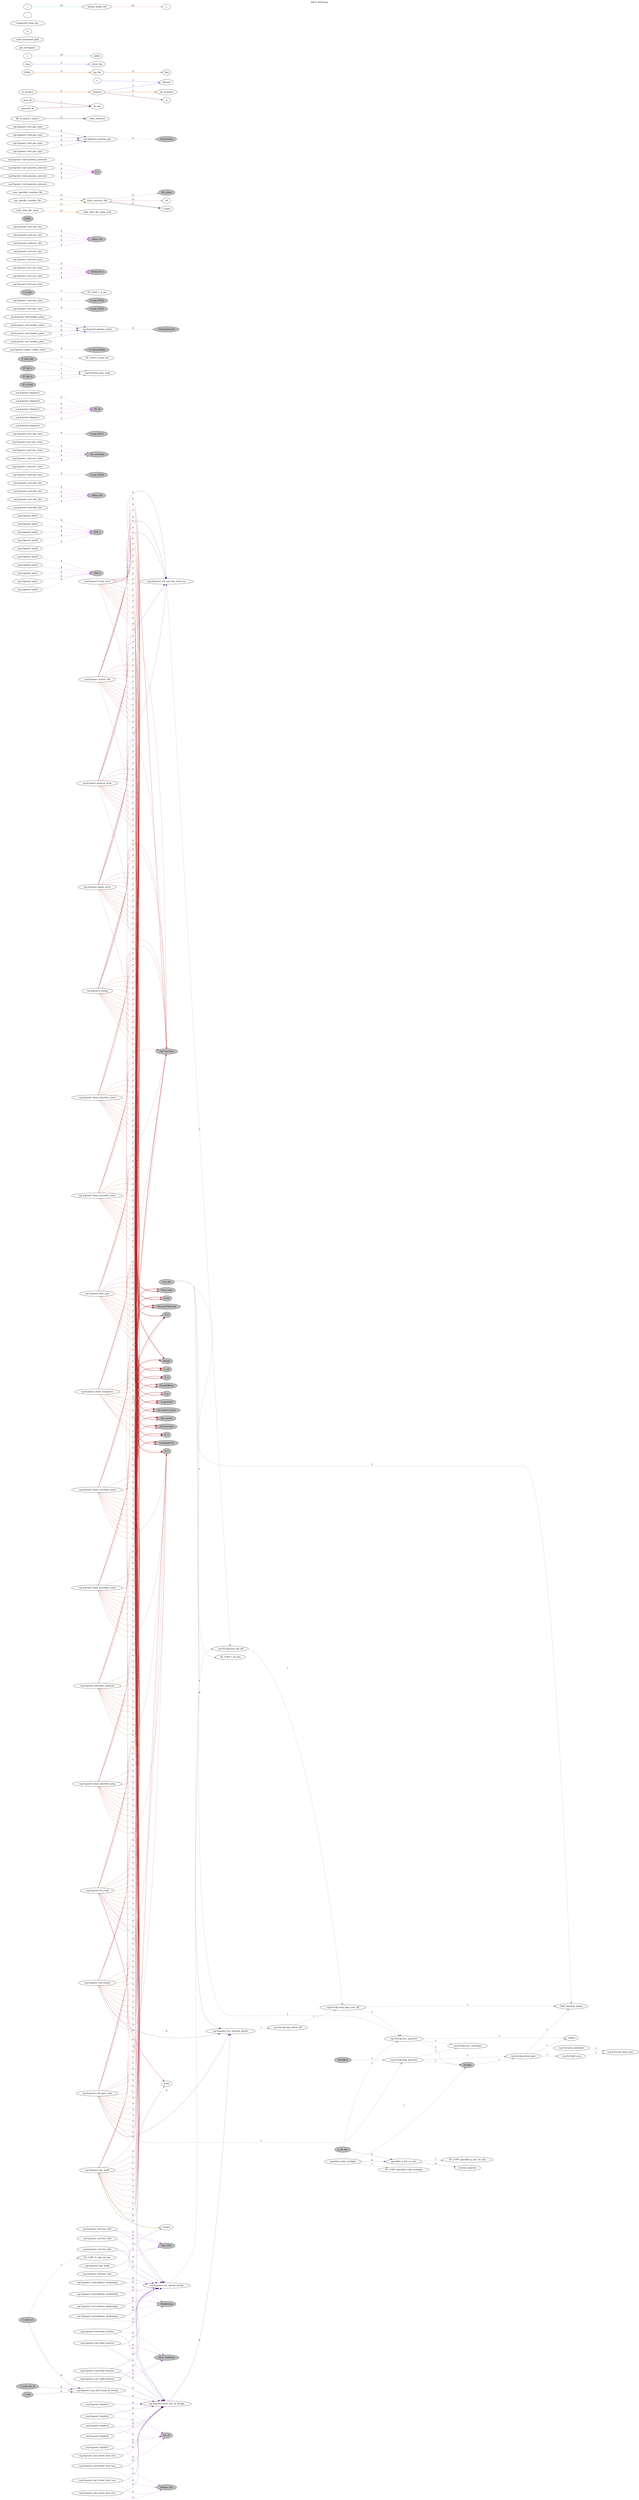 digraph DSGLIPH_None {
	label ="DSGL IPH-None";
	labelloc=top;
	rankdir=LR;
	ranksep="1";
	"D_3" [style=filled, fillcolor=grey]
	"D_4" [style=filled, fillcolor=grey]
	"IAM_T" [style=filled, fillcolor=grey]
	"IAM_L" [style=filled, fillcolor=grey]
	"nModBoil" [style=filled, fillcolor=grey]
	"L_col" [style=filled, fillcolor=grey]
	"OptCharType" [style=filled, fillcolor=grey]
	"D_5" [style=filled, fillcolor=grey]
	"alpha_abs" [style=filled, fillcolor=grey]
	"HLCharType" [style=filled, fillcolor=grey]
	"b_eps_HCE4" [style=filled, fillcolor=grey]
	"T_cold_ref" [style=filled, fillcolor=grey]
	"Tau_envelope" [style=filled, fillcolor=grey]
	"T_hot" [style=filled, fillcolor=grey]
	"HCE_FieldFrac" [style=filled, fillcolor=grey]
	"q_pb_des" [style=filled, fillcolor=grey]
	"Dirt_HCE" [style=filled, fillcolor=grey]
	"Shadowing" [style=filled, fillcolor=grey]
	"b_eps_HCE1" [style=filled, fillcolor=grey]
	"HL_W" [style=filled, fillcolor=grey]
	"Design_loss" [style=filled, fillcolor=grey]
	"nLoops" [style=filled, fillcolor=grey]
	"P_turb_des" [style=filled, fillcolor=grey]
	"HL_dT" [style=filled, fillcolor=grey]
	"b_OpticalTable" [style=filled, fillcolor=grey]
	"fP_hdr_c" [style=filled, fillcolor=grey]
	"fP_hdr_h" [style=filled, fillcolor=grey]
	"T_amb_des_sf" [style=filled, fillcolor=grey]
	"AbsorberMaterial" [style=filled, fillcolor=grey]
	"GlazingIntactIn" [style=filled, fillcolor=grey]
	"D_2" [style=filled, fillcolor=grey]
	"rho_mirror_clean" [style=filled, fillcolor=grey]
	"I_bn_des" [style=filled, fillcolor=grey]
	"b_eps_HCE3" [style=filled, fillcolor=grey]
	"Rough" [style=filled, fillcolor=grey]
	"b_eps_HCE2" [style=filled, fillcolor=grey]
	"dirt_mirror" [style=filled, fillcolor=grey]
	"x_b_des" [style=filled, fillcolor=grey]
	"D_p" [style=filled, fillcolor=grey]
	"A_aperture" [style=filled, fillcolor=grey]
	"TrackingError" [style=filled, fillcolor=grey]
	"EPSILON_4" [style=filled, fillcolor=grey]
	"error" [style=filled, fillcolor=grey]
	"alpha_env" [style=filled, fillcolor=grey]
	"fP_sf_boil" [style=filled, fillcolor=grey]
	"ColAz" [style=filled, fillcolor=grey]
	"Flow_type" [style=filled, fillcolor=grey]
	"file_name" [style=filled, fillcolor=grey]
	"P_a" [style=filled, fillcolor=grey]
	"AnnulusGas" [style=filled, fillcolor=grey]
	"GeomEffects" [style=filled, fillcolor=grey]

	"file_to_key()( f_name )" -> "solar_resource" [label=0, color = black];
	"json_ok" -> "ok_test" [label=1, color = brown4];
	"location" -> "pb_locations" [label=2, color = darkorange3];
	"location" -> "g" [label=1, color = brown4];
	"location" -> "dataset" [label=3, color = lightslateblue];
	"folder" -> "log_file" [label=2, color = darkorange3];
	"msg" -> "show_log" [label=3, color = lightslateblue];
	"csp.lf.geom1.var4.annulus_pressure" -> "P_a" [label=4, style=dashed, color = mediumorchid];
	"csp.lf.geom1.track_error" -> "A_aperture" [label=5, style=dashed, color = firebrick];
	"csp.lf.geom1.track_error" -> "L_col" [label=5, style=dashed, color = firebrick];
	"csp.lf.geom1.track_error" -> "OptCharType" [label=5, style=dashed, color = firebrick];
	"csp.lf.geom1.track_error" -> "TrackingError" [label=5, style=dashed, color = firebrick];
	"csp.lf.geom1.track_error" -> "GeomEffects" [label=5, style=dashed, color = firebrick];
	"csp.lf.geom1.track_error" -> "rho_mirror_clean" [label=5, style=dashed, color = firebrick];
	"csp.lf.geom1.track_error" -> "dirt_mirror" [label=5, style=dashed, color = firebrick];
	"csp.lf.geom1.track_error" -> "error" [label=5, style=dashed, color = firebrick];
	"csp.lf.geom1.track_error" -> "HLCharType" [label=5, style=dashed, color = firebrick];
	"csp.lf.geom1.track_error" -> "D_2" [label=5, style=dashed, color = firebrick];
	"csp.lf.geom1.track_error" -> "D_3" [label=5, style=dashed, color = firebrick];
	"csp.lf.geom1.track_error" -> "D_4" [label=5, style=dashed, color = firebrick];
	"csp.lf.geom1.track_error" -> "D_5" [label=5, style=dashed, color = firebrick];
	"csp.lf.geom1.track_error" -> "D_p" [label=5, style=dashed, color = firebrick];
	"csp.lf.geom1.track_error" -> "Rough" [label=5, style=dashed, color = firebrick];
	"csp.lf.geom1.track_error" -> "Flow_type" [label=5, style=dashed, color = firebrick];
	"csp.lf.geom1.track_error" -> "AbsorberMaterial" [label=5, style=dashed, color = firebrick];
	"csp.lf.geom1.track_error" -> "csp.lf.geom1.coll_opt_loss_norm_inc" [label=6, style=dashed, color = indigo];
	"csp.lf.geom1.rec_thermal_derate" -> "csp.lf.sf.dp.loop_therm_eff" [label=7, style=dashed, color = burlywood4];
	"csp.lf.geom1.var3.abs_abs" -> "alpha_abs" [label=4, style=dashed, color = mediumorchid];
	"nModBoil" -> "csp.lf.sf.dp.loop_aperture" [label=7, style=dashed, color = burlywood4];
	"csp.lf.geom1.hlpolyw2" -> "HL_W" [label=4, style=dashed, color = mediumorchid];
	"csp.lf.geom1.var2.abs_abs" -> "alpha_abs" [label=4, style=dashed, color = mediumorchid];
	"csp.lf.sf.area_multiplier" -> "csp.lf.sf.total_land_area" [label=7, style=dashed, color = burlywood4];
	"csp.lf.geom1.hlpolyt1" -> "HL_dT" [label=4, style=dashed, color = mediumorchid];
	"csp.lf.geom1.hlpolyt1" -> "csp.lf.geom1.heat_loss_at_design" [label=6, style=dashed, color = indigo];
	"csp.lf.sf.dp.total_loop_conv_eff" -> "field_thermal_output" [label=7, style=dashed, color = burlywood4];
	"csp.lf.sf.dp.total_loop_conv_eff" -> "csp.lf.sf.dp.sm1_aperture" [label=7, style=dashed, color = burlywood4];
	"csp.lf.geom1.hlpolyt4" -> "HL_dT" [label=4, style=dashed, color = mediumorchid];
	"csp.lf.geom1.hlpolyt4" -> "csp.lf.geom1.heat_loss_at_design" [label=6, style=dashed, color = indigo];
	"csp.lf.geom1.hlpolyw4" -> "HL_W" [label=4, style=dashed, color = mediumorchid];
	"csp.lf.geom1.var1.bellows_shadowing" -> "Shadowing" [label=4, style=dashed, color = mediumorchid];
	"csp.lf.geom1.var1.bellows_shadowing" -> "csp.lf.geom1.rec_optical_derate" [label=6, style=dashed, color = indigo];
	"csp.lf.geom1.mirror_refl" -> "A_aperture" [label=5, style=dashed, color = firebrick];
	"csp.lf.geom1.mirror_refl" -> "L_col" [label=5, style=dashed, color = firebrick];
	"csp.lf.geom1.mirror_refl" -> "OptCharType" [label=5, style=dashed, color = firebrick];
	"csp.lf.geom1.mirror_refl" -> "TrackingError" [label=5, style=dashed, color = firebrick];
	"csp.lf.geom1.mirror_refl" -> "GeomEffects" [label=5, style=dashed, color = firebrick];
	"csp.lf.geom1.mirror_refl" -> "rho_mirror_clean" [label=5, style=dashed, color = firebrick];
	"csp.lf.geom1.mirror_refl" -> "dirt_mirror" [label=5, style=dashed, color = firebrick];
	"csp.lf.geom1.mirror_refl" -> "error" [label=5, style=dashed, color = firebrick];
	"csp.lf.geom1.mirror_refl" -> "HLCharType" [label=5, style=dashed, color = firebrick];
	"csp.lf.geom1.mirror_refl" -> "D_2" [label=5, style=dashed, color = firebrick];
	"csp.lf.geom1.mirror_refl" -> "D_3" [label=5, style=dashed, color = firebrick];
	"csp.lf.geom1.mirror_refl" -> "D_4" [label=5, style=dashed, color = firebrick];
	"csp.lf.geom1.mirror_refl" -> "D_5" [label=5, style=dashed, color = firebrick];
	"csp.lf.geom1.mirror_refl" -> "D_p" [label=5, style=dashed, color = firebrick];
	"csp.lf.geom1.mirror_refl" -> "Rough" [label=5, style=dashed, color = firebrick];
	"csp.lf.geom1.mirror_refl" -> "Flow_type" [label=5, style=dashed, color = firebrick];
	"csp.lf.geom1.mirror_refl" -> "AbsorberMaterial" [label=5, style=dashed, color = firebrick];
	"csp.lf.geom1.mirror_refl" -> "csp.lf.geom1.coll_opt_loss_norm_inc" [label=6, style=dashed, color = indigo];
	"csp.lf.geom1.var2.bellows_shadowing" -> "Shadowing" [label=4, style=dashed, color = mediumorchid];
	"csp.lf.geom1.var2.bellows_shadowing" -> "csp.lf.geom1.rec_optical_derate" [label=6, style=dashed, color = indigo];
	"csp.lf.geom1.var3.bellows_shadowing" -> "Shadowing" [label=4, style=dashed, color = mediumorchid];
	"csp.lf.geom1.var3.bellows_shadowing" -> "csp.lf.geom1.rec_optical_derate" [label=6, style=dashed, color = indigo];
	"csp.lf.geom1.var4.rated_heat_loss" -> "Design_loss" [label=4, style=dashed, color = mediumorchid];
	"csp.lf.geom1.var4.rated_heat_loss" -> "csp.lf.geom1.heat_loss_at_design" [label=6, style=dashed, color = indigo];
	"csp.lf.geom1.annulus_gas" -> "AnnulusGas" [label=4, style=dashed, color = mediumorchid];
	"csp.lf.geom1.iaml1" -> "IAM_L" [label=4, style=dashed, color = mediumorchid];
	"csp.lf.geom1.diam_absorber_inner" -> "A_aperture" [label=5, style=dashed, color = firebrick];
	"csp.lf.geom1.diam_absorber_inner" -> "L_col" [label=5, style=dashed, color = firebrick];
	"csp.lf.geom1.diam_absorber_inner" -> "OptCharType" [label=5, style=dashed, color = firebrick];
	"csp.lf.geom1.diam_absorber_inner" -> "TrackingError" [label=5, style=dashed, color = firebrick];
	"csp.lf.geom1.diam_absorber_inner" -> "GeomEffects" [label=5, style=dashed, color = firebrick];
	"csp.lf.geom1.diam_absorber_inner" -> "rho_mirror_clean" [label=5, style=dashed, color = firebrick];
	"csp.lf.geom1.diam_absorber_inner" -> "dirt_mirror" [label=5, style=dashed, color = firebrick];
	"csp.lf.geom1.diam_absorber_inner" -> "error" [label=5, style=dashed, color = firebrick];
	"csp.lf.geom1.diam_absorber_inner" -> "HLCharType" [label=5, style=dashed, color = firebrick];
	"csp.lf.geom1.diam_absorber_inner" -> "D_2" [label=5, style=dashed, color = firebrick];
	"csp.lf.geom1.diam_absorber_inner" -> "D_3" [label=5, style=dashed, color = firebrick];
	"csp.lf.geom1.diam_absorber_inner" -> "D_4" [label=5, style=dashed, color = firebrick];
	"csp.lf.geom1.diam_absorber_inner" -> "D_5" [label=5, style=dashed, color = firebrick];
	"csp.lf.geom1.diam_absorber_inner" -> "D_p" [label=5, style=dashed, color = firebrick];
	"csp.lf.geom1.diam_absorber_inner" -> "Rough" [label=5, style=dashed, color = firebrick];
	"csp.lf.geom1.diam_absorber_inner" -> "Flow_type" [label=5, style=dashed, color = firebrick];
	"csp.lf.geom1.diam_absorber_inner" -> "AbsorberMaterial" [label=5, style=dashed, color = firebrick];
	"T_cold_ref" -> "SF_COPY_T_cold_ref_des" [label=7, style=dashed, color = burlywood4];
	"T_cold_ref" -> "csp.lf.geom1.avg_field_temp_dt_design" [label=6, style=dashed, color = indigo];
	"csp.lf.geom1.var4.abs_emis" -> "b_eps_HCE4" [label=4, style=dashed, color = mediumorchid];
	"csp.lf.geom2.opt_mode" -> "mode2" [label=8, color = azure4];
	"T_hot" -> "csp.lf.geom1.avg_field_temp_dt_design" [label=6, style=dashed, color = indigo];
	"csp.lf.sf.dp.sm1_aperture" -> "solarm" [label=7, style=dashed, color = burlywood4];
	"csp.lf.sf.dp.sm1_aperture" -> "nLoops" [label=7, style=dashed, color = burlywood4];
	"csp.lf.sf.dp.sm1_aperture" -> "csp.lf.sf.dp.sm1_numloops" [label=7, style=dashed, color = burlywood4];
	"csp.lf.geom1.iaml3" -> "IAM_L" [label=4, style=dashed, color = mediumorchid];
	"q_pb_des" -> "specified_q_dot_rec_des" [label=9, style=dashed, color = darkorchid4];
	"q_pb_des" -> "csp.lf.sf.dp.sm1_aperture" [label=7, style=dashed, color = burlywood4];
	"csp.lf.geom1.hlpolyw3" -> "HL_W" [label=4, style=dashed, color = mediumorchid];
	"csp.lf.geom1.iamt0" -> "IAM_T" [label=4, style=dashed, color = mediumorchid];
	"csp.lf.geom1.var2.field_fraction" -> "HCE_FieldFrac" [label=4, style=dashed, color = mediumorchid];
	"csp.lf.geom1.var2.field_fraction" -> "csp.lf.geom1.rec_optical_derate" [label=6, style=dashed, color = indigo];
	"csp.lf.geom1.var2.field_fraction" -> "csp.lf.geom1.heat_loss_at_design" [label=6, style=dashed, color = indigo];
	"csp.lf.geom1.absorber_material" -> "A_aperture" [label=5, style=dashed, color = firebrick];
	"csp.lf.geom1.absorber_material" -> "L_col" [label=5, style=dashed, color = firebrick];
	"csp.lf.geom1.absorber_material" -> "OptCharType" [label=5, style=dashed, color = firebrick];
	"csp.lf.geom1.absorber_material" -> "TrackingError" [label=5, style=dashed, color = firebrick];
	"csp.lf.geom1.absorber_material" -> "GeomEffects" [label=5, style=dashed, color = firebrick];
	"csp.lf.geom1.absorber_material" -> "rho_mirror_clean" [label=5, style=dashed, color = firebrick];
	"csp.lf.geom1.absorber_material" -> "dirt_mirror" [label=5, style=dashed, color = firebrick];
	"csp.lf.geom1.absorber_material" -> "error" [label=5, style=dashed, color = firebrick];
	"csp.lf.geom1.absorber_material" -> "HLCharType" [label=5, style=dashed, color = firebrick];
	"csp.lf.geom1.absorber_material" -> "D_2" [label=5, style=dashed, color = firebrick];
	"csp.lf.geom1.absorber_material" -> "D_3" [label=5, style=dashed, color = firebrick];
	"csp.lf.geom1.absorber_material" -> "D_4" [label=5, style=dashed, color = firebrick];
	"csp.lf.geom1.absorber_material" -> "D_5" [label=5, style=dashed, color = firebrick];
	"csp.lf.geom1.absorber_material" -> "D_p" [label=5, style=dashed, color = firebrick];
	"csp.lf.geom1.absorber_material" -> "Rough" [label=5, style=dashed, color = firebrick];
	"csp.lf.geom1.absorber_material" -> "Flow_type" [label=5, style=dashed, color = firebrick];
	"csp.lf.geom1.absorber_material" -> "AbsorberMaterial" [label=5, style=dashed, color = firebrick];
	"csp.lf.geom1.var1.env_trans" -> "Tau_envelope" [label=4, style=dashed, color = mediumorchid];
	"x" -> "paths" [label=10, color = aquamarine3];
	"csp.lf.geom1.var4.broken_glass" -> "csp.lf.geom1.glazing_intact" [label=6, style=dashed, color = indigo];
	"csp.lf.geom1.diam_envelope_inner" -> "A_aperture" [label=5, style=dashed, color = firebrick];
	"csp.lf.geom1.diam_envelope_inner" -> "L_col" [label=5, style=dashed, color = firebrick];
	"csp.lf.geom1.diam_envelope_inner" -> "OptCharType" [label=5, style=dashed, color = firebrick];
	"csp.lf.geom1.diam_envelope_inner" -> "TrackingError" [label=5, style=dashed, color = firebrick];
	"csp.lf.geom1.diam_envelope_inner" -> "GeomEffects" [label=5, style=dashed, color = firebrick];
	"csp.lf.geom1.diam_envelope_inner" -> "rho_mirror_clean" [label=5, style=dashed, color = firebrick];
	"csp.lf.geom1.diam_envelope_inner" -> "dirt_mirror" [label=5, style=dashed, color = firebrick];
	"csp.lf.geom1.diam_envelope_inner" -> "error" [label=5, style=dashed, color = firebrick];
	"csp.lf.geom1.diam_envelope_inner" -> "HLCharType" [label=5, style=dashed, color = firebrick];
	"csp.lf.geom1.diam_envelope_inner" -> "D_2" [label=5, style=dashed, color = firebrick];
	"csp.lf.geom1.diam_envelope_inner" -> "D_3" [label=5, style=dashed, color = firebrick];
	"csp.lf.geom1.diam_envelope_inner" -> "D_4" [label=5, style=dashed, color = firebrick];
	"csp.lf.geom1.diam_envelope_inner" -> "D_5" [label=5, style=dashed, color = firebrick];
	"csp.lf.geom1.diam_envelope_inner" -> "D_p" [label=5, style=dashed, color = firebrick];
	"csp.lf.geom1.diam_envelope_inner" -> "Rough" [label=5, style=dashed, color = firebrick];
	"csp.lf.geom1.diam_envelope_inner" -> "Flow_type" [label=5, style=dashed, color = firebrick];
	"csp.lf.geom1.diam_envelope_inner" -> "AbsorberMaterial" [label=5, style=dashed, color = firebrick];
	"csp.lf.geom1.var1.field_fraction" -> "HCE_FieldFrac" [label=4, style=dashed, color = mediumorchid];
	"csp.lf.geom1.var1.field_fraction" -> "csp.lf.geom1.rec_optical_derate" [label=6, style=dashed, color = indigo];
	"csp.lf.geom1.var1.field_fraction" -> "csp.lf.geom1.heat_loss_at_design" [label=6, style=dashed, color = indigo];
	"csp.lf.geom1.var4.field_fraction" -> "HCE_FieldFrac" [label=4, style=dashed, color = mediumorchid];
	"csp.lf.geom1.var4.field_fraction" -> "csp.lf.geom1.rec_optical_derate" [label=6, style=dashed, color = indigo];
	"csp.lf.geom1.var4.field_fraction" -> "csp.lf.geom1.heat_loss_at_design" [label=6, style=dashed, color = indigo];
	"csp.lf.geom1.var1.abs_abs" -> "alpha_abs" [label=4, style=dashed, color = mediumorchid];
	"csp.lf.geom1.var4.env_emis" -> "EPSILON_4" [label=4, style=dashed, color = mediumorchid];
	"csp.lf.geom1.hlpolyt2" -> "HL_dT" [label=4, style=dashed, color = mediumorchid];
	"csp.lf.geom1.hlpolyt2" -> "csp.lf.geom1.heat_loss_at_design" [label=6, style=dashed, color = indigo];
	"csp.lf.geom1.var1.env_emis" -> "EPSILON_4" [label=4, style=dashed, color = mediumorchid];
	"csp.lf.geom1.var4.hce_dirt" -> "Dirt_HCE" [label=4, style=dashed, color = mediumorchid];
	"csp.lf.geom1.var4.hce_dirt" -> "csp.lf.geom1.rec_optical_derate" [label=6, style=dashed, color = indigo];
	"csp.lf.geom1.var3.gas_type" -> "csp.lf.geom1.annulus_gas" [label=6, style=dashed, color = indigo];
	"csp.lf.geom1.flow_type" -> "A_aperture" [label=5, style=dashed, color = firebrick];
	"csp.lf.geom1.flow_type" -> "L_col" [label=5, style=dashed, color = firebrick];
	"csp.lf.geom1.flow_type" -> "OptCharType" [label=5, style=dashed, color = firebrick];
	"csp.lf.geom1.flow_type" -> "TrackingError" [label=5, style=dashed, color = firebrick];
	"csp.lf.geom1.flow_type" -> "GeomEffects" [label=5, style=dashed, color = firebrick];
	"csp.lf.geom1.flow_type" -> "rho_mirror_clean" [label=5, style=dashed, color = firebrick];
	"csp.lf.geom1.flow_type" -> "dirt_mirror" [label=5, style=dashed, color = firebrick];
	"csp.lf.geom1.flow_type" -> "error" [label=5, style=dashed, color = firebrick];
	"csp.lf.geom1.flow_type" -> "HLCharType" [label=5, style=dashed, color = firebrick];
	"csp.lf.geom1.flow_type" -> "D_2" [label=5, style=dashed, color = firebrick];
	"csp.lf.geom1.flow_type" -> "D_3" [label=5, style=dashed, color = firebrick];
	"csp.lf.geom1.flow_type" -> "D_4" [label=5, style=dashed, color = firebrick];
	"csp.lf.geom1.flow_type" -> "D_5" [label=5, style=dashed, color = firebrick];
	"csp.lf.geom1.flow_type" -> "D_p" [label=5, style=dashed, color = firebrick];
	"csp.lf.geom1.flow_type" -> "Rough" [label=5, style=dashed, color = firebrick];
	"csp.lf.geom1.flow_type" -> "Flow_type" [label=5, style=dashed, color = firebrick];
	"csp.lf.geom1.flow_type" -> "AbsorberMaterial" [label=5, style=dashed, color = firebrick];
	"csp.lf.geom1.soiling" -> "A_aperture" [label=5, style=dashed, color = firebrick];
	"csp.lf.geom1.soiling" -> "L_col" [label=5, style=dashed, color = firebrick];
	"csp.lf.geom1.soiling" -> "OptCharType" [label=5, style=dashed, color = firebrick];
	"csp.lf.geom1.soiling" -> "TrackingError" [label=5, style=dashed, color = firebrick];
	"csp.lf.geom1.soiling" -> "GeomEffects" [label=5, style=dashed, color = firebrick];
	"csp.lf.geom1.soiling" -> "rho_mirror_clean" [label=5, style=dashed, color = firebrick];
	"csp.lf.geom1.soiling" -> "dirt_mirror" [label=5, style=dashed, color = firebrick];
	"csp.lf.geom1.soiling" -> "error" [label=5, style=dashed, color = firebrick];
	"csp.lf.geom1.soiling" -> "HLCharType" [label=5, style=dashed, color = firebrick];
	"csp.lf.geom1.soiling" -> "D_2" [label=5, style=dashed, color = firebrick];
	"csp.lf.geom1.soiling" -> "D_3" [label=5, style=dashed, color = firebrick];
	"csp.lf.geom1.soiling" -> "D_4" [label=5, style=dashed, color = firebrick];
	"csp.lf.geom1.soiling" -> "D_5" [label=5, style=dashed, color = firebrick];
	"csp.lf.geom1.soiling" -> "D_p" [label=5, style=dashed, color = firebrick];
	"csp.lf.geom1.soiling" -> "Rough" [label=5, style=dashed, color = firebrick];
	"csp.lf.geom1.soiling" -> "Flow_type" [label=5, style=dashed, color = firebrick];
	"csp.lf.geom1.soiling" -> "AbsorberMaterial" [label=5, style=dashed, color = firebrick];
	"csp.lf.geom1.soiling" -> "csp.lf.geom1.coll_opt_loss_norm_inc" [label=6, style=dashed, color = indigo];
	"nLoops" -> "csp.lf.sf.dp.actual_aper" [label=7, style=dashed, color = burlywood4];
	"csp.lf.geom1.iaml2" -> "IAM_L" [label=4, style=dashed, color = mediumorchid];
	"P_turb_des" -> "SF_COPY_P_turb_des" [label=7, style=dashed, color = burlywood4];
	"P_turb_des" -> "csp.lf.sf.total_pres_drop" [label=7, style=dashed, color = burlywood4];
	"in_location" -> "location" [label=2, color = darkorange3];
	"csp.lf.geom1.hlpolyt3" -> "HL_dT" [label=4, style=dashed, color = mediumorchid];
	"csp.lf.geom1.hlpolyt3" -> "csp.lf.geom1.heat_loss_at_design" [label=6, style=dashed, color = indigo];
	"fP_hdr_c" -> "csp.lf.sf.total_pres_drop" [label=7, style=dashed, color = burlywood4];
	"csp.lf.geom1.glazing_intact" -> "GlazingIntactIn" [label=4, style=dashed, color = mediumorchid];
	"csp.lf.sf.dp.loop_opt_eff" -> "csp.lf.sf.dp.total_loop_conv_eff" [label=7, style=dashed, color = burlywood4];
	"csp.lf.geom1.general_error" -> "A_aperture" [label=5, style=dashed, color = firebrick];
	"csp.lf.geom1.general_error" -> "L_col" [label=5, style=dashed, color = firebrick];
	"csp.lf.geom1.general_error" -> "OptCharType" [label=5, style=dashed, color = firebrick];
	"csp.lf.geom1.general_error" -> "TrackingError" [label=5, style=dashed, color = firebrick];
	"csp.lf.geom1.general_error" -> "GeomEffects" [label=5, style=dashed, color = firebrick];
	"csp.lf.geom1.general_error" -> "rho_mirror_clean" [label=5, style=dashed, color = firebrick];
	"csp.lf.geom1.general_error" -> "dirt_mirror" [label=5, style=dashed, color = firebrick];
	"csp.lf.geom1.general_error" -> "error" [label=5, style=dashed, color = firebrick];
	"csp.lf.geom1.general_error" -> "HLCharType" [label=5, style=dashed, color = firebrick];
	"csp.lf.geom1.general_error" -> "D_2" [label=5, style=dashed, color = firebrick];
	"csp.lf.geom1.general_error" -> "D_3" [label=5, style=dashed, color = firebrick];
	"csp.lf.geom1.general_error" -> "D_4" [label=5, style=dashed, color = firebrick];
	"csp.lf.geom1.general_error" -> "D_5" [label=5, style=dashed, color = firebrick];
	"csp.lf.geom1.general_error" -> "D_p" [label=5, style=dashed, color = firebrick];
	"csp.lf.geom1.general_error" -> "Rough" [label=5, style=dashed, color = firebrick];
	"csp.lf.geom1.general_error" -> "Flow_type" [label=5, style=dashed, color = firebrick];
	"csp.lf.geom1.general_error" -> "AbsorberMaterial" [label=5, style=dashed, color = firebrick];
	"csp.lf.geom1.general_error" -> "csp.lf.geom1.coll_opt_loss_norm_inc" [label=6, style=dashed, color = indigo];
	"csp.lf.geom1.var3.broken_glass" -> "csp.lf.geom1.glazing_intact" [label=6, style=dashed, color = indigo];
	"fP_hdr_h" -> "csp.lf.sf.total_pres_drop" [label=7, style=dashed, color = burlywood4];
	"csp.lf.geom1.inner_roughness" -> "A_aperture" [label=5, style=dashed, color = firebrick];
	"csp.lf.geom1.inner_roughness" -> "L_col" [label=5, style=dashed, color = firebrick];
	"csp.lf.geom1.inner_roughness" -> "OptCharType" [label=5, style=dashed, color = firebrick];
	"csp.lf.geom1.inner_roughness" -> "TrackingError" [label=5, style=dashed, color = firebrick];
	"csp.lf.geom1.inner_roughness" -> "GeomEffects" [label=5, style=dashed, color = firebrick];
	"csp.lf.geom1.inner_roughness" -> "rho_mirror_clean" [label=5, style=dashed, color = firebrick];
	"csp.lf.geom1.inner_roughness" -> "dirt_mirror" [label=5, style=dashed, color = firebrick];
	"csp.lf.geom1.inner_roughness" -> "error" [label=5, style=dashed, color = firebrick];
	"csp.lf.geom1.inner_roughness" -> "HLCharType" [label=5, style=dashed, color = firebrick];
	"csp.lf.geom1.inner_roughness" -> "D_2" [label=5, style=dashed, color = firebrick];
	"csp.lf.geom1.inner_roughness" -> "D_3" [label=5, style=dashed, color = firebrick];
	"csp.lf.geom1.inner_roughness" -> "D_4" [label=5, style=dashed, color = firebrick];
	"csp.lf.geom1.inner_roughness" -> "D_5" [label=5, style=dashed, color = firebrick];
	"csp.lf.geom1.inner_roughness" -> "D_p" [label=5, style=dashed, color = firebrick];
	"csp.lf.geom1.inner_roughness" -> "Rough" [label=5, style=dashed, color = firebrick];
	"csp.lf.geom1.inner_roughness" -> "Flow_type" [label=5, style=dashed, color = firebrick];
	"csp.lf.geom1.inner_roughness" -> "AbsorberMaterial" [label=5, style=dashed, color = firebrick];
	"csp.lf.geom1.var2.broken_glass" -> "csp.lf.geom1.glazing_intact" [label=6, style=dashed, color = indigo];
	"csp.lf.geom1.coll_length" -> "A_aperture" [label=5, style=dashed, color = firebrick];
	"csp.lf.geom1.coll_length" -> "L_col" [label=5, style=dashed, color = firebrick];
	"csp.lf.geom1.coll_length" -> "OptCharType" [label=5, style=dashed, color = firebrick];
	"csp.lf.geom1.coll_length" -> "TrackingError" [label=5, style=dashed, color = firebrick];
	"csp.lf.geom1.coll_length" -> "GeomEffects" [label=5, style=dashed, color = firebrick];
	"csp.lf.geom1.coll_length" -> "rho_mirror_clean" [label=5, style=dashed, color = firebrick];
	"csp.lf.geom1.coll_length" -> "dirt_mirror" [label=5, style=dashed, color = firebrick];
	"csp.lf.geom1.coll_length" -> "error" [label=5, style=dashed, color = firebrick];
	"csp.lf.geom1.coll_length" -> "HLCharType" [label=5, style=dashed, color = firebrick];
	"csp.lf.geom1.coll_length" -> "D_2" [label=5, style=dashed, color = firebrick];
	"csp.lf.geom1.coll_length" -> "D_3" [label=5, style=dashed, color = firebrick];
	"csp.lf.geom1.coll_length" -> "D_4" [label=5, style=dashed, color = firebrick];
	"csp.lf.geom1.coll_length" -> "D_5" [label=5, style=dashed, color = firebrick];
	"csp.lf.geom1.coll_length" -> "D_p" [label=5, style=dashed, color = firebrick];
	"csp.lf.geom1.coll_length" -> "Rough" [label=5, style=dashed, color = firebrick];
	"csp.lf.geom1.coll_length" -> "Flow_type" [label=5, style=dashed, color = firebrick];
	"csp.lf.geom1.coll_length" -> "AbsorberMaterial" [label=5, style=dashed, color = firebrick];
	"csp.lf.geom1.coll_length" -> "csp.lf.geom1.rec_thermal_derate" [label=6, style=dashed, color = indigo];
	"csp.lf.sf.field_area" -> "csp.lf.sf.total_land_area" [label=7, style=dashed, color = burlywood4];
	"csp.lf.geom1.iamt2" -> "IAM_T" [label=4, style=dashed, color = mediumorchid];
	"csp.lf.geom1.var1.env_abs" -> "alpha_env" [label=4, style=dashed, color = mediumorchid];
	"T_amb_des_sf" -> "csp.lf.geom1.avg_field_temp_dt_design" [label=6, style=dashed, color = indigo];
	"csp.lf.geom1.iamt3" -> "IAM_T" [label=4, style=dashed, color = mediumorchid];
	"csp.lf.geom1.iamt1" -> "IAM_T" [label=4, style=dashed, color = mediumorchid];
	"csp.lf.geom1.var1.rated_heat_loss" -> "Design_loss" [label=4, style=dashed, color = mediumorchid];
	"csp.lf.geom1.var1.rated_heat_loss" -> "csp.lf.geom1.heat_loss_at_design" [label=6, style=dashed, color = indigo];
	"csp.lf.geom1.var4.gas_type" -> "csp.lf.geom1.annulus_gas" [label=6, style=dashed, color = indigo];
	"csp.lf.geom1.var2.gas_type" -> "csp.lf.geom1.annulus_gas" [label=6, style=dashed, color = indigo];
	"csp.lf.geom1.hlpolyw1" -> "HL_W" [label=4, style=dashed, color = mediumorchid];
	"csp.lf.geom1.rec_optical_derate" -> "csp.lf.sf.dp.loop_opt_eff" [label=7, style=dashed, color = burlywood4];
	"csp.lf.sf.dp.loop_therm_eff" -> "csp.lf.sf.dp.total_loop_conv_eff" [label=7, style=dashed, color = burlywood4];
	"csp.lf.geom1.var1.gas_type" -> "csp.lf.geom1.annulus_gas" [label=6, style=dashed, color = indigo];
	"csp.lf.geom1.var4.bellows_shadowing" -> "Shadowing" [label=4, style=dashed, color = mediumorchid];
	"csp.lf.geom1.var4.bellows_shadowing" -> "csp.lf.geom1.rec_optical_derate" [label=6, style=dashed, color = indigo];
	"csp.lf.geom1.var1.abs_emis" -> "b_eps_HCE1" [label=4, style=dashed, color = mediumorchid];
	"csp.lf.geom1.solpos_collinc_table" -> "b_OpticalTable" [label=4, style=dashed, color = mediumorchid];
	"csp.lf.geom1.diam_absorber_outer" -> "A_aperture" [label=5, style=dashed, color = firebrick];
	"csp.lf.geom1.diam_absorber_outer" -> "L_col" [label=5, style=dashed, color = firebrick];
	"csp.lf.geom1.diam_absorber_outer" -> "OptCharType" [label=5, style=dashed, color = firebrick];
	"csp.lf.geom1.diam_absorber_outer" -> "TrackingError" [label=5, style=dashed, color = firebrick];
	"csp.lf.geom1.diam_absorber_outer" -> "GeomEffects" [label=5, style=dashed, color = firebrick];
	"csp.lf.geom1.diam_absorber_outer" -> "rho_mirror_clean" [label=5, style=dashed, color = firebrick];
	"csp.lf.geom1.diam_absorber_outer" -> "dirt_mirror" [label=5, style=dashed, color = firebrick];
	"csp.lf.geom1.diam_absorber_outer" -> "error" [label=5, style=dashed, color = firebrick];
	"csp.lf.geom1.diam_absorber_outer" -> "HLCharType" [label=5, style=dashed, color = firebrick];
	"csp.lf.geom1.diam_absorber_outer" -> "D_2" [label=5, style=dashed, color = firebrick];
	"csp.lf.geom1.diam_absorber_outer" -> "D_3" [label=5, style=dashed, color = firebrick];
	"csp.lf.geom1.diam_absorber_outer" -> "D_4" [label=5, style=dashed, color = firebrick];
	"csp.lf.geom1.diam_absorber_outer" -> "D_5" [label=5, style=dashed, color = firebrick];
	"csp.lf.geom1.diam_absorber_outer" -> "D_p" [label=5, style=dashed, color = firebrick];
	"csp.lf.geom1.diam_absorber_outer" -> "Rough" [label=5, style=dashed, color = firebrick];
	"csp.lf.geom1.diam_absorber_outer" -> "Flow_type" [label=5, style=dashed, color = firebrick];
	"csp.lf.geom1.diam_absorber_outer" -> "AbsorberMaterial" [label=5, style=dashed, color = firebrick];
	"csp.lf.geom1.refl_aper_area" -> "csp.lf.sf.dp.loop_aperture" [label=7, style=dashed, color = burlywood4];
	"csp.lf.geom1.refl_aper_area" -> "A_aperture" [label=5, style=dashed, color = firebrick];
	"csp.lf.geom1.refl_aper_area" -> "L_col" [label=5, style=dashed, color = firebrick];
	"csp.lf.geom1.refl_aper_area" -> "OptCharType" [label=5, style=dashed, color = firebrick];
	"csp.lf.geom1.refl_aper_area" -> "TrackingError" [label=5, style=dashed, color = firebrick];
	"csp.lf.geom1.refl_aper_area" -> "GeomEffects" [label=5, style=dashed, color = firebrick];
	"csp.lf.geom1.refl_aper_area" -> "rho_mirror_clean" [label=5, style=dashed, color = firebrick];
	"csp.lf.geom1.refl_aper_area" -> "dirt_mirror" [label=5, style=dashed, color = firebrick];
	"csp.lf.geom1.refl_aper_area" -> "error" [label=5, style=dashed, color = firebrick];
	"csp.lf.geom1.refl_aper_area" -> "HLCharType" [label=5, style=dashed, color = firebrick];
	"csp.lf.geom1.refl_aper_area" -> "D_2" [label=5, style=dashed, color = firebrick];
	"csp.lf.geom1.refl_aper_area" -> "D_3" [label=5, style=dashed, color = firebrick];
	"csp.lf.geom1.refl_aper_area" -> "D_4" [label=5, style=dashed, color = firebrick];
	"csp.lf.geom1.refl_aper_area" -> "D_5" [label=5, style=dashed, color = firebrick];
	"csp.lf.geom1.refl_aper_area" -> "D_p" [label=5, style=dashed, color = firebrick];
	"csp.lf.geom1.refl_aper_area" -> "Rough" [label=5, style=dashed, color = firebrick];
	"csp.lf.geom1.refl_aper_area" -> "Flow_type" [label=5, style=dashed, color = firebrick];
	"csp.lf.geom1.refl_aper_area" -> "AbsorberMaterial" [label=5, style=dashed, color = firebrick];
	"csp.lf.geom1.refl_aper_area" -> "csp.lf.geom1.rec_thermal_derate" [label=6, style=dashed, color = indigo];
	"csp.lf.geom1.var1.broken_glass" -> "csp.lf.geom1.glazing_intact" [label=6, style=dashed, color = indigo];
	"csp.lf.geom1.var3.env_trans" -> "Tau_envelope" [label=4, style=dashed, color = mediumorchid];
	"I_bn_des" -> "SF_COPY_I_bn_des" [label=7, style=dashed, color = burlywood4];
	"I_bn_des" -> "field_thermal_output" [label=7, style=dashed, color = burlywood4];
	"I_bn_des" -> "csp.lf.sf.dp.sm1_aperture" [label=7, style=dashed, color = burlywood4];
	"I_bn_des" -> "csp.lf.geom1.rec_thermal_derate" [label=6, style=dashed, color = indigo];
	"csp.lf.geom1.iaml4" -> "IAM_L" [label=4, style=dashed, color = mediumorchid];
	"csp.lf.geom1.var2.rated_heat_loss" -> "Design_loss" [label=4, style=dashed, color = mediumorchid];
	"csp.lf.geom1.var2.rated_heat_loss" -> "csp.lf.geom1.heat_loss_at_design" [label=6, style=dashed, color = indigo];
	"csp.lf.geom1.iamt4" -> "IAM_T" [label=4, style=dashed, color = mediumorchid];
	"csp.lf.geom1.var2.env_trans" -> "Tau_envelope" [label=4, style=dashed, color = mediumorchid];
	"user_specified_weather_file" -> "solar_resource_file" [label=11, style=dashed, color = olivedrab];
	"csp.lf.geom1.var2.hce_dirt" -> "Dirt_HCE" [label=4, style=dashed, color = mediumorchid];
	"csp.lf.geom1.var2.hce_dirt" -> "csp.lf.geom1.rec_optical_derate" [label=6, style=dashed, color = indigo];
	"specified_solar_multiple" -> "specified_q_dot_rec_des" [label=9, style=dashed, color = darkorchid4];
	"specified_solar_multiple" -> "nLoops" [label=7, style=dashed, color = burlywood4];
	"specified_solar_multiple" -> "SF_COPY_specified_solar_multiple" [label=7, style=dashed, color = burlywood4];
	"solar_resource_file" -> "file_name" [label=11, style=dashed, color = olivedrab];
	"solar_resource_file" -> "wf" [label=12, color = palevioletred];
	"solar_resource_file" -> "f_name" [label=0, color = black];
	"csp.lf.geom1.diam_envelope_outer" -> "A_aperture" [label=5, style=dashed, color = firebrick];
	"csp.lf.geom1.diam_envelope_outer" -> "L_col" [label=5, style=dashed, color = firebrick];
	"csp.lf.geom1.diam_envelope_outer" -> "OptCharType" [label=5, style=dashed, color = firebrick];
	"csp.lf.geom1.diam_envelope_outer" -> "TrackingError" [label=5, style=dashed, color = firebrick];
	"csp.lf.geom1.diam_envelope_outer" -> "GeomEffects" [label=5, style=dashed, color = firebrick];
	"csp.lf.geom1.diam_envelope_outer" -> "rho_mirror_clean" [label=5, style=dashed, color = firebrick];
	"csp.lf.geom1.diam_envelope_outer" -> "dirt_mirror" [label=5, style=dashed, color = firebrick];
	"csp.lf.geom1.diam_envelope_outer" -> "error" [label=5, style=dashed, color = firebrick];
	"csp.lf.geom1.diam_envelope_outer" -> "HLCharType" [label=5, style=dashed, color = firebrick];
	"csp.lf.geom1.diam_envelope_outer" -> "D_2" [label=5, style=dashed, color = firebrick];
	"csp.lf.geom1.diam_envelope_outer" -> "D_3" [label=5, style=dashed, color = firebrick];
	"csp.lf.geom1.diam_envelope_outer" -> "D_4" [label=5, style=dashed, color = firebrick];
	"csp.lf.geom1.diam_envelope_outer" -> "D_5" [label=5, style=dashed, color = firebrick];
	"csp.lf.geom1.diam_envelope_outer" -> "D_p" [label=5, style=dashed, color = firebrick];
	"csp.lf.geom1.diam_envelope_outer" -> "Rough" [label=5, style=dashed, color = firebrick];
	"csp.lf.geom1.diam_envelope_outer" -> "Flow_type" [label=5, style=dashed, color = firebrick];
	"csp.lf.geom1.diam_envelope_outer" -> "AbsorberMaterial" [label=5, style=dashed, color = firebrick];
	"csp.lf.geom1.var4.env_trans" -> "Tau_envelope" [label=4, style=dashed, color = mediumorchid];
	"csp.lf.geom1.var3.env_emis" -> "EPSILON_4" [label=4, style=dashed, color = mediumorchid];
	"csp.lf.geom1.var3.field_fraction" -> "HCE_FieldFrac" [label=4, style=dashed, color = mediumorchid];
	"csp.lf.geom1.var3.field_fraction" -> "csp.lf.geom1.rec_optical_derate" [label=6, style=dashed, color = indigo];
	"csp.lf.geom1.var3.field_fraction" -> "csp.lf.geom1.heat_loss_at_design" [label=6, style=dashed, color = indigo];
	"get_settings()( "solar_download_path" )+"
"+replace()( clean_list, ";", "
" )" -> "library_folder_list" [label=10, color = aquamarine3];
	"log_file" -> "flog" [label=2, color = darkorange3];
	"csp.lf.geom1.avg_field_temp_dt_design" -> "csp.lf.geom1.heat_loss_at_design" [label=6, style=dashed, color = indigo];
	"csp.lf.geom1.var1.annulus_pressure" -> "P_a" [label=4, style=dashed, color = mediumorchid];
	"csp.lf.geom1.var2.env_abs" -> "alpha_env" [label=4, style=dashed, color = mediumorchid];
	"csp.lf.geom1.var2.env_emis" -> "EPSILON_4" [label=4, style=dashed, color = mediumorchid];
	"csp.lf.geom1.geom_error" -> "A_aperture" [label=5, style=dashed, color = firebrick];
	"csp.lf.geom1.geom_error" -> "L_col" [label=5, style=dashed, color = firebrick];
	"csp.lf.geom1.geom_error" -> "OptCharType" [label=5, style=dashed, color = firebrick];
	"csp.lf.geom1.geom_error" -> "TrackingError" [label=5, style=dashed, color = firebrick];
	"csp.lf.geom1.geom_error" -> "GeomEffects" [label=5, style=dashed, color = firebrick];
	"csp.lf.geom1.geom_error" -> "rho_mirror_clean" [label=5, style=dashed, color = firebrick];
	"csp.lf.geom1.geom_error" -> "dirt_mirror" [label=5, style=dashed, color = firebrick];
	"csp.lf.geom1.geom_error" -> "error" [label=5, style=dashed, color = firebrick];
	"csp.lf.geom1.geom_error" -> "HLCharType" [label=5, style=dashed, color = firebrick];
	"csp.lf.geom1.geom_error" -> "D_2" [label=5, style=dashed, color = firebrick];
	"csp.lf.geom1.geom_error" -> "D_3" [label=5, style=dashed, color = firebrick];
	"csp.lf.geom1.geom_error" -> "D_4" [label=5, style=dashed, color = firebrick];
	"csp.lf.geom1.geom_error" -> "D_5" [label=5, style=dashed, color = firebrick];
	"csp.lf.geom1.geom_error" -> "D_p" [label=5, style=dashed, color = firebrick];
	"csp.lf.geom1.geom_error" -> "Rough" [label=5, style=dashed, color = firebrick];
	"csp.lf.geom1.geom_error" -> "Flow_type" [label=5, style=dashed, color = firebrick];
	"csp.lf.geom1.geom_error" -> "AbsorberMaterial" [label=5, style=dashed, color = firebrick];
	"csp.lf.geom1.geom_error" -> "csp.lf.geom1.coll_opt_loss_norm_inc" [label=6, style=dashed, color = indigo];
	"csp.lf.geom1.var4.env_abs" -> "alpha_env" [label=4, style=dashed, color = mediumorchid];
	"csp.lf.geom1.diam_absorber_plug" -> "A_aperture" [label=5, style=dashed, color = firebrick];
	"csp.lf.geom1.diam_absorber_plug" -> "L_col" [label=5, style=dashed, color = firebrick];
	"csp.lf.geom1.diam_absorber_plug" -> "OptCharType" [label=5, style=dashed, color = firebrick];
	"csp.lf.geom1.diam_absorber_plug" -> "TrackingError" [label=5, style=dashed, color = firebrick];
	"csp.lf.geom1.diam_absorber_plug" -> "GeomEffects" [label=5, style=dashed, color = firebrick];
	"csp.lf.geom1.diam_absorber_plug" -> "rho_mirror_clean" [label=5, style=dashed, color = firebrick];
	"csp.lf.geom1.diam_absorber_plug" -> "dirt_mirror" [label=5, style=dashed, color = firebrick];
	"csp.lf.geom1.diam_absorber_plug" -> "error" [label=5, style=dashed, color = firebrick];
	"csp.lf.geom1.diam_absorber_plug" -> "HLCharType" [label=5, style=dashed, color = firebrick];
	"csp.lf.geom1.diam_absorber_plug" -> "D_2" [label=5, style=dashed, color = firebrick];
	"csp.lf.geom1.diam_absorber_plug" -> "D_3" [label=5, style=dashed, color = firebrick];
	"csp.lf.geom1.diam_absorber_plug" -> "D_4" [label=5, style=dashed, color = firebrick];
	"csp.lf.geom1.diam_absorber_plug" -> "D_5" [label=5, style=dashed, color = firebrick];
	"csp.lf.geom1.diam_absorber_plug" -> "D_p" [label=5, style=dashed, color = firebrick];
	"csp.lf.geom1.diam_absorber_plug" -> "Rough" [label=5, style=dashed, color = firebrick];
	"csp.lf.geom1.diam_absorber_plug" -> "Flow_type" [label=5, style=dashed, color = firebrick];
	"csp.lf.geom1.diam_absorber_plug" -> "AbsorberMaterial" [label=5, style=dashed, color = firebrick];
	"csp.lf.geom1.var3.env_abs" -> "alpha_env" [label=4, style=dashed, color = mediumorchid];
	"csp.lf.geom1.var3.abs_emis" -> "b_eps_HCE3" [label=4, style=dashed, color = mediumorchid];
	"csp.lf.geom1.var4.abs_abs" -> "alpha_abs" [label=4, style=dashed, color = mediumorchid];
	"use_specific_weather_file" -> "solar_resource_file" [label=11, style=dashed, color = olivedrab];
	"csp.lf.geom1.hlpolyt0" -> "HL_dT" [label=4, style=dashed, color = mediumorchid];
	"csp.lf.geom1.hlpolyt0" -> "csp.lf.geom1.heat_loss_at_design" [label=6, style=dashed, color = indigo];
	"library_folder_list" -> "L" [label=12, color = palevioletred];
	"geocode_ok" -> "ok_test" [label=1, color = brown4];
	"x_b_des" -> "SF_COPY_x_b_des" [label=7, style=dashed, color = burlywood4];
	"csp.lf.geom1.var3.rated_heat_loss" -> "Design_loss" [label=4, style=dashed, color = mediumorchid];
	"csp.lf.geom1.var3.rated_heat_loss" -> "csp.lf.geom1.heat_loss_at_design" [label=6, style=dashed, color = indigo];
	"csp.lf.geom1.var1.hce_dirt" -> "Dirt_HCE" [label=4, style=dashed, color = mediumorchid];
	"csp.lf.geom1.var1.hce_dirt" -> "csp.lf.geom1.rec_optical_derate" [label=6, style=dashed, color = indigo];
	"solar_data_file_name" -> "solar_resource_file" [label=11, style=dashed, color = olivedrab];
	"solar_data_file_name" -> "solar_data_file_name_load" [label=13, color = darkgoldenrod2];
	"csp.lf.geom1.opt_mode" -> "A_aperture" [label=5, style=dashed, color = firebrick];
	"csp.lf.geom1.opt_mode" -> "L_col" [label=5, style=dashed, color = firebrick];
	"csp.lf.geom1.opt_mode" -> "OptCharType" [label=5, style=dashed, color = firebrick];
	"csp.lf.geom1.opt_mode" -> "TrackingError" [label=5, style=dashed, color = firebrick];
	"csp.lf.geom1.opt_mode" -> "GeomEffects" [label=5, style=dashed, color = firebrick];
	"csp.lf.geom1.opt_mode" -> "rho_mirror_clean" [label=5, style=dashed, color = firebrick];
	"csp.lf.geom1.opt_mode" -> "dirt_mirror" [label=5, style=dashed, color = firebrick];
	"csp.lf.geom1.opt_mode" -> "error" [label=5, style=dashed, color = firebrick];
	"csp.lf.geom1.opt_mode" -> "HLCharType" [label=5, style=dashed, color = firebrick];
	"csp.lf.geom1.opt_mode" -> "D_2" [label=5, style=dashed, color = firebrick];
	"csp.lf.geom1.opt_mode" -> "D_3" [label=5, style=dashed, color = firebrick];
	"csp.lf.geom1.opt_mode" -> "D_4" [label=5, style=dashed, color = firebrick];
	"csp.lf.geom1.opt_mode" -> "D_5" [label=5, style=dashed, color = firebrick];
	"csp.lf.geom1.opt_mode" -> "D_p" [label=5, style=dashed, color = firebrick];
	"csp.lf.geom1.opt_mode" -> "Rough" [label=5, style=dashed, color = firebrick];
	"csp.lf.geom1.opt_mode" -> "Flow_type" [label=5, style=dashed, color = firebrick];
	"csp.lf.geom1.opt_mode" -> "AbsorberMaterial" [label=5, style=dashed, color = firebrick];
	"csp.lf.geom1.opt_mode" -> "mode" [label=8, color = azure4];
	"csp.lf.geom1.opt_mode" -> "mode2" [label=14, color = gold4];
	"csp.lf.geom1.hl_mode" -> "A_aperture" [label=5, style=dashed, color = firebrick];
	"csp.lf.geom1.hl_mode" -> "L_col" [label=5, style=dashed, color = firebrick];
	"csp.lf.geom1.hl_mode" -> "OptCharType" [label=5, style=dashed, color = firebrick];
	"csp.lf.geom1.hl_mode" -> "TrackingError" [label=5, style=dashed, color = firebrick];
	"csp.lf.geom1.hl_mode" -> "GeomEffects" [label=5, style=dashed, color = firebrick];
	"csp.lf.geom1.hl_mode" -> "rho_mirror_clean" [label=5, style=dashed, color = firebrick];
	"csp.lf.geom1.hl_mode" -> "dirt_mirror" [label=5, style=dashed, color = firebrick];
	"csp.lf.geom1.hl_mode" -> "error" [label=5, style=dashed, color = firebrick];
	"csp.lf.geom1.hl_mode" -> "HLCharType" [label=5, style=dashed, color = firebrick];
	"csp.lf.geom1.hl_mode" -> "D_2" [label=5, style=dashed, color = firebrick];
	"csp.lf.geom1.hl_mode" -> "D_3" [label=5, style=dashed, color = firebrick];
	"csp.lf.geom1.hl_mode" -> "D_4" [label=5, style=dashed, color = firebrick];
	"csp.lf.geom1.hl_mode" -> "D_5" [label=5, style=dashed, color = firebrick];
	"csp.lf.geom1.hl_mode" -> "D_p" [label=5, style=dashed, color = firebrick];
	"csp.lf.geom1.hl_mode" -> "Rough" [label=5, style=dashed, color = firebrick];
	"csp.lf.geom1.hl_mode" -> "Flow_type" [label=5, style=dashed, color = firebrick];
	"csp.lf.geom1.hl_mode" -> "AbsorberMaterial" [label=5, style=dashed, color = firebrick];
	"csp.lf.geom1.hl_mode" -> "csp.lf.geom1.rec_optical_derate" [label=6, style=dashed, color = indigo];
	"csp.lf.geom1.hl_mode" -> "csp.lf.geom1.heat_loss_at_design" [label=6, style=dashed, color = indigo];
	"csp.lf.geom1.hl_mode" -> "mode" [label=15, color = crimson];
	"csp.lf.geom1.coll_opt_loss_norm_inc" -> "csp.lf.sf.dp.loop_opt_eff" [label=7, style=dashed, color = burlywood4];
	"csp.lf.geom1.var3.hce_dirt" -> "Dirt_HCE" [label=4, style=dashed, color = mediumorchid];
	"csp.lf.geom1.var3.hce_dirt" -> "csp.lf.geom1.rec_optical_derate" [label=6, style=dashed, color = indigo];
	"fP_sf_boil" -> "csp.lf.sf.total_pres_drop" [label=7, style=dashed, color = burlywood4];
	"csp.lf.geom1.heat_loss_at_design" -> "csp.lf.geom1.rec_thermal_derate" [label=6, style=dashed, color = indigo];
	"csp.lf.geom1.var2.abs_emis" -> "b_eps_HCE2" [label=4, style=dashed, color = mediumorchid];
	"csp.lf.geom1.hlpolyw0" -> "HL_W" [label=4, style=dashed, color = mediumorchid];
	"csp.lf.geom1.var2.annulus_pressure" -> "P_a" [label=4, style=dashed, color = mediumorchid];
	"csp.lf.geom1.var3.annulus_pressure" -> "P_a" [label=4, style=dashed, color = mediumorchid];
	"csp.lf.geom1.iaml0" -> "IAM_L" [label=4, style=dashed, color = mediumorchid];
	"n" -> "dataset" [label=3, color = lightslateblue];
	"csp.lf.sf.dp.actual_aper" -> "csp.lf.sf.field_area" [label=7, style=dashed, color = burlywood4];
	"csp.lf.sf.dp.actual_aper" -> "solarm" [label=7, style=dashed, color = burlywood4];
	"csp.lf.sf.dp.actual_aper" -> "field_thermal_output" [label=7, style=dashed, color = burlywood4];
	"csp.lf.sf.dp.loop_aperture" -> "nLoops" [label=7, style=dashed, color = burlywood4];
	"csp.lf.sf.dp.loop_aperture" -> "csp.lf.sf.dp.actual_aper" [label=7, style=dashed, color = burlywood4];
	"csp.lf.sf.dp.loop_aperture" -> "csp.lf.sf.dp.sm1_numloops" [label=7, style=dashed, color = burlywood4];
	"specified_q_dot_rec_des" -> "system_capacity" [label=9, style=dashed, color = darkorchid4];
	"specified_q_dot_rec_des" -> "SF_COPY_specified_q_dot_rec_des" [label=7, style=dashed, color = burlywood4];
}